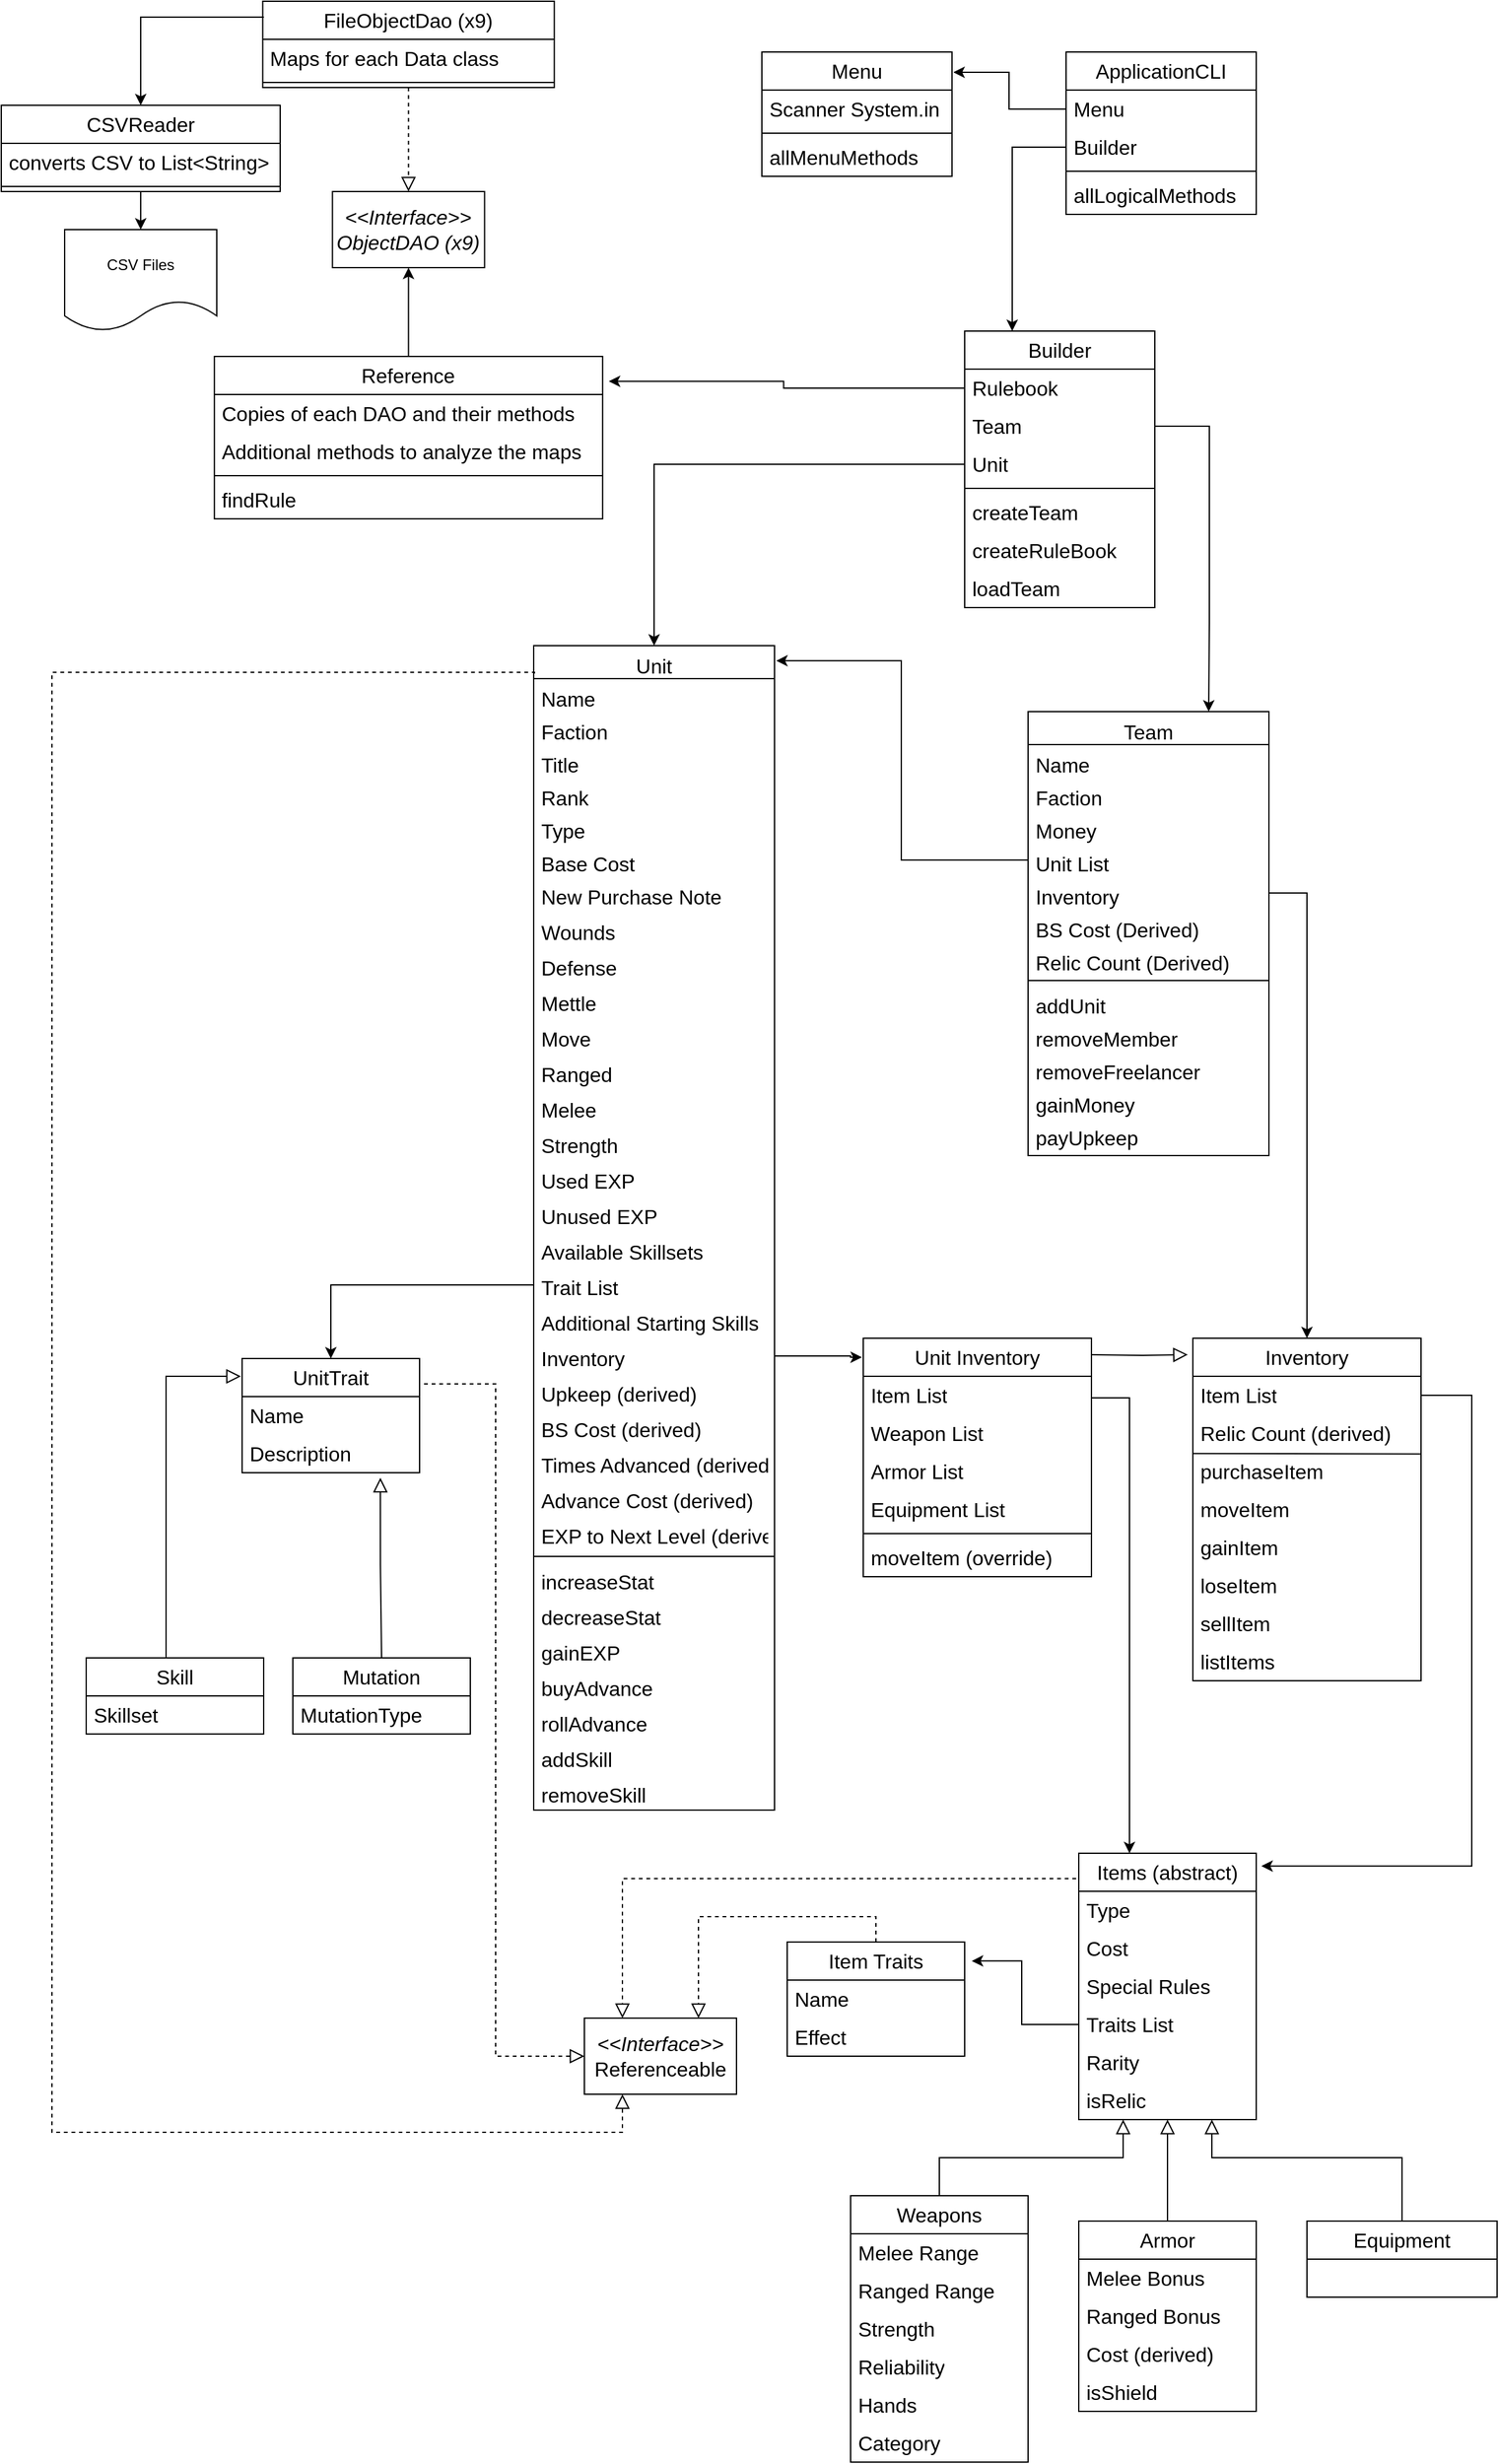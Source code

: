 <mxfile version="23.1.5" type="device">
  <diagram id="C5RBs43oDa-KdzZeNtuy" name="Page-1">
    <mxGraphModel dx="1877" dy="1738" grid="1" gridSize="10" guides="1" tooltips="1" connect="1" arrows="1" fold="1" page="1" pageScale="1" pageWidth="827" pageHeight="1169" math="0" shadow="0">
      <root>
        <mxCell id="WIyWlLk6GJQsqaUBKTNV-0" />
        <mxCell id="WIyWlLk6GJQsqaUBKTNV-1" parent="WIyWlLk6GJQsqaUBKTNV-0" />
        <mxCell id="zkfFHV4jXpPFQw0GAbJ--0" value="Unit" style="swimlane;fontStyle=0;align=center;verticalAlign=top;childLayout=stackLayout;horizontal=1;startSize=26;horizontalStack=0;resizeParent=1;resizeLast=0;collapsible=1;marginBottom=0;rounded=0;shadow=0;strokeWidth=1;fontSize=16;" parent="WIyWlLk6GJQsqaUBKTNV-1" vertex="1">
          <mxGeometry x="-200" y="-22" width="190" height="918" as="geometry">
            <mxRectangle x="130" y="40" width="160" height="26" as="alternateBounds" />
          </mxGeometry>
        </mxCell>
        <mxCell id="zkfFHV4jXpPFQw0GAbJ--1" value="Name" style="text;align=left;verticalAlign=top;spacingLeft=4;spacingRight=4;overflow=hidden;rotatable=0;points=[[0,0.5],[1,0.5]];portConstraint=eastwest;fontSize=16;" parent="zkfFHV4jXpPFQw0GAbJ--0" vertex="1">
          <mxGeometry y="26" width="190" height="26" as="geometry" />
        </mxCell>
        <mxCell id="zkfFHV4jXpPFQw0GAbJ--2" value="Faction" style="text;align=left;verticalAlign=top;spacingLeft=4;spacingRight=4;overflow=hidden;rotatable=0;points=[[0,0.5],[1,0.5]];portConstraint=eastwest;rounded=0;shadow=0;html=0;fontSize=16;" parent="zkfFHV4jXpPFQw0GAbJ--0" vertex="1">
          <mxGeometry y="52" width="190" height="26" as="geometry" />
        </mxCell>
        <mxCell id="zkfFHV4jXpPFQw0GAbJ--3" value="Title" style="text;align=left;verticalAlign=top;spacingLeft=4;spacingRight=4;overflow=hidden;rotatable=0;points=[[0,0.5],[1,0.5]];portConstraint=eastwest;rounded=0;shadow=0;html=0;fontSize=16;" parent="zkfFHV4jXpPFQw0GAbJ--0" vertex="1">
          <mxGeometry y="78" width="190" height="26" as="geometry" />
        </mxCell>
        <mxCell id="zkfFHV4jXpPFQw0GAbJ--5" value="Rank" style="text;align=left;verticalAlign=top;spacingLeft=4;spacingRight=4;overflow=hidden;rotatable=0;points=[[0,0.5],[1,0.5]];portConstraint=eastwest;fontSize=16;" parent="zkfFHV4jXpPFQw0GAbJ--0" vertex="1">
          <mxGeometry y="104" width="190" height="26" as="geometry" />
        </mxCell>
        <mxCell id="XmAUDb123JBUmeb0tgPc-13" value="Type" style="text;align=left;verticalAlign=top;spacingLeft=4;spacingRight=4;overflow=hidden;rotatable=0;points=[[0,0.5],[1,0.5]];portConstraint=eastwest;fontSize=16;" parent="zkfFHV4jXpPFQw0GAbJ--0" vertex="1">
          <mxGeometry y="130" width="190" height="26" as="geometry" />
        </mxCell>
        <mxCell id="XmAUDb123JBUmeb0tgPc-14" value="Base Cost" style="text;align=left;verticalAlign=top;spacingLeft=4;spacingRight=4;overflow=hidden;rotatable=0;points=[[0,0.5],[1,0.5]];portConstraint=eastwest;fontSize=16;" parent="zkfFHV4jXpPFQw0GAbJ--0" vertex="1">
          <mxGeometry y="156" width="190" height="26" as="geometry" />
        </mxCell>
        <mxCell id="XmAUDb123JBUmeb0tgPc-22" value="New Purchase Note" style="text;align=left;verticalAlign=top;spacingLeft=4;spacingRight=4;overflow=hidden;rotatable=0;points=[[0,0.5],[1,0.5]];portConstraint=eastwest;fontSize=16;" parent="zkfFHV4jXpPFQw0GAbJ--0" vertex="1">
          <mxGeometry y="182" width="190" height="28" as="geometry" />
        </mxCell>
        <mxCell id="nKGg7BLcYMt5oblcio4v-15" value="Wounds" style="text;align=left;verticalAlign=top;spacingLeft=4;spacingRight=4;overflow=hidden;rotatable=0;points=[[0,0.5],[1,0.5]];portConstraint=eastwest;fontSize=16;" parent="zkfFHV4jXpPFQw0GAbJ--0" vertex="1">
          <mxGeometry y="210" width="190" height="28" as="geometry" />
        </mxCell>
        <mxCell id="nKGg7BLcYMt5oblcio4v-16" value="Defense" style="text;align=left;verticalAlign=top;spacingLeft=4;spacingRight=4;overflow=hidden;rotatable=0;points=[[0,0.5],[1,0.5]];portConstraint=eastwest;fontSize=16;" parent="zkfFHV4jXpPFQw0GAbJ--0" vertex="1">
          <mxGeometry y="238" width="190" height="28" as="geometry" />
        </mxCell>
        <mxCell id="nKGg7BLcYMt5oblcio4v-17" value="Mettle" style="text;align=left;verticalAlign=top;spacingLeft=4;spacingRight=4;overflow=hidden;rotatable=0;points=[[0,0.5],[1,0.5]];portConstraint=eastwest;fontSize=16;" parent="zkfFHV4jXpPFQw0GAbJ--0" vertex="1">
          <mxGeometry y="266" width="190" height="28" as="geometry" />
        </mxCell>
        <mxCell id="nKGg7BLcYMt5oblcio4v-18" value="Move" style="text;align=left;verticalAlign=top;spacingLeft=4;spacingRight=4;overflow=hidden;rotatable=0;points=[[0,0.5],[1,0.5]];portConstraint=eastwest;fontSize=16;" parent="zkfFHV4jXpPFQw0GAbJ--0" vertex="1">
          <mxGeometry y="294" width="190" height="28" as="geometry" />
        </mxCell>
        <mxCell id="nKGg7BLcYMt5oblcio4v-19" value="Ranged" style="text;align=left;verticalAlign=top;spacingLeft=4;spacingRight=4;overflow=hidden;rotatable=0;points=[[0,0.5],[1,0.5]];portConstraint=eastwest;fontSize=16;" parent="zkfFHV4jXpPFQw0GAbJ--0" vertex="1">
          <mxGeometry y="322" width="190" height="28" as="geometry" />
        </mxCell>
        <mxCell id="nKGg7BLcYMt5oblcio4v-20" value="Melee" style="text;align=left;verticalAlign=top;spacingLeft=4;spacingRight=4;overflow=hidden;rotatable=0;points=[[0,0.5],[1,0.5]];portConstraint=eastwest;fontSize=16;" parent="zkfFHV4jXpPFQw0GAbJ--0" vertex="1">
          <mxGeometry y="350" width="190" height="28" as="geometry" />
        </mxCell>
        <mxCell id="nKGg7BLcYMt5oblcio4v-21" value="Strength" style="text;align=left;verticalAlign=top;spacingLeft=4;spacingRight=4;overflow=hidden;rotatable=0;points=[[0,0.5],[1,0.5]];portConstraint=eastwest;fontSize=16;" parent="zkfFHV4jXpPFQw0GAbJ--0" vertex="1">
          <mxGeometry y="378" width="190" height="28" as="geometry" />
        </mxCell>
        <mxCell id="XmAUDb123JBUmeb0tgPc-89" value="Used EXP" style="text;align=left;verticalAlign=top;spacingLeft=4;spacingRight=4;overflow=hidden;rotatable=0;points=[[0,0.5],[1,0.5]];portConstraint=eastwest;fontSize=16;" parent="zkfFHV4jXpPFQw0GAbJ--0" vertex="1">
          <mxGeometry y="406" width="190" height="28" as="geometry" />
        </mxCell>
        <mxCell id="nKGg7BLcYMt5oblcio4v-80" value="Unused EXP" style="text;align=left;verticalAlign=top;spacingLeft=4;spacingRight=4;overflow=hidden;rotatable=0;points=[[0,0.5],[1,0.5]];portConstraint=eastwest;fontSize=16;" parent="zkfFHV4jXpPFQw0GAbJ--0" vertex="1">
          <mxGeometry y="434" width="190" height="28" as="geometry" />
        </mxCell>
        <mxCell id="nKGg7BLcYMt5oblcio4v-87" value="Available Skillsets" style="text;align=left;verticalAlign=top;spacingLeft=4;spacingRight=4;overflow=hidden;rotatable=0;points=[[0,0.5],[1,0.5]];portConstraint=eastwest;fontSize=16;" parent="zkfFHV4jXpPFQw0GAbJ--0" vertex="1">
          <mxGeometry y="462" width="190" height="28" as="geometry" />
        </mxCell>
        <mxCell id="XmAUDb123JBUmeb0tgPc-23" value="Trait List" style="text;align=left;verticalAlign=top;spacingLeft=4;spacingRight=4;overflow=hidden;rotatable=0;points=[[0,0.5],[1,0.5]];portConstraint=eastwest;fontSize=16;" parent="zkfFHV4jXpPFQw0GAbJ--0" vertex="1">
          <mxGeometry y="490" width="190" height="28" as="geometry" />
        </mxCell>
        <mxCell id="vofUAd1-mt_H1AyRn3OF-0" value="Additional Starting Skills" style="text;align=left;verticalAlign=top;spacingLeft=4;spacingRight=4;overflow=hidden;rotatable=0;points=[[0,0.5],[1,0.5]];portConstraint=eastwest;fontSize=16;" parent="zkfFHV4jXpPFQw0GAbJ--0" vertex="1">
          <mxGeometry y="518" width="190" height="28" as="geometry" />
        </mxCell>
        <mxCell id="XmAUDb123JBUmeb0tgPc-24" value="Inventory" style="text;align=left;verticalAlign=top;spacingLeft=4;spacingRight=4;overflow=hidden;rotatable=0;points=[[0,0.5],[1,0.5]];portConstraint=eastwest;fontSize=16;" parent="zkfFHV4jXpPFQw0GAbJ--0" vertex="1">
          <mxGeometry y="546" width="190" height="28" as="geometry" />
        </mxCell>
        <mxCell id="XmAUDb123JBUmeb0tgPc-32" value="Upkeep (derived)" style="text;align=left;verticalAlign=top;spacingLeft=4;spacingRight=4;overflow=hidden;rotatable=0;points=[[0,0.5],[1,0.5]];portConstraint=eastwest;fontSize=16;" parent="zkfFHV4jXpPFQw0GAbJ--0" vertex="1">
          <mxGeometry y="574" width="190" height="28" as="geometry" />
        </mxCell>
        <mxCell id="XmAUDb123JBUmeb0tgPc-33" value="BS Cost (derived)" style="text;align=left;verticalAlign=top;spacingLeft=4;spacingRight=4;overflow=hidden;rotatable=0;points=[[0,0.5],[1,0.5]];portConstraint=eastwest;fontSize=16;" parent="zkfFHV4jXpPFQw0GAbJ--0" vertex="1">
          <mxGeometry y="602" width="190" height="28" as="geometry" />
        </mxCell>
        <mxCell id="nKGg7BLcYMt5oblcio4v-82" value="Times Advanced (derived)" style="text;align=left;verticalAlign=top;spacingLeft=4;spacingRight=4;overflow=hidden;rotatable=0;points=[[0,0.5],[1,0.5]];portConstraint=eastwest;fontSize=16;" parent="zkfFHV4jXpPFQw0GAbJ--0" vertex="1">
          <mxGeometry y="630" width="190" height="28" as="geometry" />
        </mxCell>
        <mxCell id="nKGg7BLcYMt5oblcio4v-83" value="Advance Cost (derived)" style="text;align=left;verticalAlign=top;spacingLeft=4;spacingRight=4;overflow=hidden;rotatable=0;points=[[0,0.5],[1,0.5]];portConstraint=eastwest;fontSize=16;" parent="zkfFHV4jXpPFQw0GAbJ--0" vertex="1">
          <mxGeometry y="658" width="190" height="28" as="geometry" />
        </mxCell>
        <mxCell id="nKGg7BLcYMt5oblcio4v-81" value="EXP to Next Level (derived)" style="text;align=left;verticalAlign=top;spacingLeft=4;spacingRight=4;overflow=hidden;rotatable=0;points=[[0,0.5],[1,0.5]];portConstraint=eastwest;fontSize=16;" parent="zkfFHV4jXpPFQw0GAbJ--0" vertex="1">
          <mxGeometry y="686" width="190" height="28" as="geometry" />
        </mxCell>
        <mxCell id="zkfFHV4jXpPFQw0GAbJ--4" value="" style="line;html=1;strokeWidth=1;align=left;verticalAlign=middle;spacingTop=-1;spacingLeft=3;spacingRight=3;rotatable=0;labelPosition=right;points=[];portConstraint=eastwest;fontSize=16;" parent="zkfFHV4jXpPFQw0GAbJ--0" vertex="1">
          <mxGeometry y="714" width="190" height="8" as="geometry" />
        </mxCell>
        <mxCell id="nKGg7BLcYMt5oblcio4v-22" value="increaseStat" style="text;align=left;verticalAlign=top;spacingLeft=4;spacingRight=4;overflow=hidden;rotatable=0;points=[[0,0.5],[1,0.5]];portConstraint=eastwest;fontSize=16;" parent="zkfFHV4jXpPFQw0GAbJ--0" vertex="1">
          <mxGeometry y="722" width="190" height="28" as="geometry" />
        </mxCell>
        <mxCell id="nKGg7BLcYMt5oblcio4v-23" value="decreaseStat&#xa;" style="text;align=left;verticalAlign=top;spacingLeft=4;spacingRight=4;overflow=hidden;rotatable=0;points=[[0,0.5],[1,0.5]];portConstraint=eastwest;fontSize=16;" parent="zkfFHV4jXpPFQw0GAbJ--0" vertex="1">
          <mxGeometry y="750" width="190" height="28" as="geometry" />
        </mxCell>
        <mxCell id="nKGg7BLcYMt5oblcio4v-84" value="gainEXP" style="text;align=left;verticalAlign=top;spacingLeft=4;spacingRight=4;overflow=hidden;rotatable=0;points=[[0,0.5],[1,0.5]];portConstraint=eastwest;fontSize=16;" parent="zkfFHV4jXpPFQw0GAbJ--0" vertex="1">
          <mxGeometry y="778" width="190" height="28" as="geometry" />
        </mxCell>
        <mxCell id="nKGg7BLcYMt5oblcio4v-85" value="buyAdvance" style="text;align=left;verticalAlign=top;spacingLeft=4;spacingRight=4;overflow=hidden;rotatable=0;points=[[0,0.5],[1,0.5]];portConstraint=eastwest;fontSize=16;" parent="zkfFHV4jXpPFQw0GAbJ--0" vertex="1">
          <mxGeometry y="806" width="190" height="28" as="geometry" />
        </mxCell>
        <mxCell id="nKGg7BLcYMt5oblcio4v-86" value="rollAdvance" style="text;align=left;verticalAlign=top;spacingLeft=4;spacingRight=4;overflow=hidden;rotatable=0;points=[[0,0.5],[1,0.5]];portConstraint=eastwest;fontSize=16;" parent="zkfFHV4jXpPFQw0GAbJ--0" vertex="1">
          <mxGeometry y="834" width="190" height="28" as="geometry" />
        </mxCell>
        <mxCell id="nKGg7BLcYMt5oblcio4v-88" value="addSkill" style="text;align=left;verticalAlign=top;spacingLeft=4;spacingRight=4;overflow=hidden;rotatable=0;points=[[0,0.5],[1,0.5]];portConstraint=eastwest;fontSize=16;" parent="zkfFHV4jXpPFQw0GAbJ--0" vertex="1">
          <mxGeometry y="862" width="190" height="28" as="geometry" />
        </mxCell>
        <mxCell id="nKGg7BLcYMt5oblcio4v-89" value="removeSkill" style="text;align=left;verticalAlign=top;spacingLeft=4;spacingRight=4;overflow=hidden;rotatable=0;points=[[0,0.5],[1,0.5]];portConstraint=eastwest;fontSize=16;" parent="zkfFHV4jXpPFQw0GAbJ--0" vertex="1">
          <mxGeometry y="890" width="190" height="28" as="geometry" />
        </mxCell>
        <mxCell id="zkfFHV4jXpPFQw0GAbJ--17" value="Team" style="swimlane;fontStyle=0;align=center;verticalAlign=top;childLayout=stackLayout;horizontal=1;startSize=26;horizontalStack=0;resizeParent=1;resizeLast=0;collapsible=1;marginBottom=0;rounded=0;shadow=0;strokeWidth=1;fontSize=16;" parent="WIyWlLk6GJQsqaUBKTNV-1" vertex="1">
          <mxGeometry x="190" y="30" width="190" height="350" as="geometry">
            <mxRectangle x="550" y="140" width="160" height="26" as="alternateBounds" />
          </mxGeometry>
        </mxCell>
        <mxCell id="zkfFHV4jXpPFQw0GAbJ--22" value="Name" style="text;align=left;verticalAlign=top;spacingLeft=4;spacingRight=4;overflow=hidden;rotatable=0;points=[[0,0.5],[1,0.5]];portConstraint=eastwest;rounded=0;shadow=0;html=0;fontSize=16;" parent="zkfFHV4jXpPFQw0GAbJ--17" vertex="1">
          <mxGeometry y="26" width="190" height="26" as="geometry" />
        </mxCell>
        <mxCell id="XmAUDb123JBUmeb0tgPc-0" value="Faction" style="text;align=left;verticalAlign=top;spacingLeft=4;spacingRight=4;overflow=hidden;rotatable=0;points=[[0,0.5],[1,0.5]];portConstraint=eastwest;rounded=0;shadow=0;html=0;fontSize=16;" parent="zkfFHV4jXpPFQw0GAbJ--17" vertex="1">
          <mxGeometry y="52" width="190" height="26" as="geometry" />
        </mxCell>
        <mxCell id="zkfFHV4jXpPFQw0GAbJ--24" value="Money" style="text;align=left;verticalAlign=top;spacingLeft=4;spacingRight=4;overflow=hidden;rotatable=0;points=[[0,0.5],[1,0.5]];portConstraint=eastwest;fontSize=16;" parent="zkfFHV4jXpPFQw0GAbJ--17" vertex="1">
          <mxGeometry y="78" width="190" height="26" as="geometry" />
        </mxCell>
        <mxCell id="XmAUDb123JBUmeb0tgPc-11" value="Unit List" style="text;align=left;verticalAlign=top;spacingLeft=4;spacingRight=4;overflow=hidden;rotatable=0;points=[[0,0.5],[1,0.5]];portConstraint=eastwest;fontSize=16;" parent="zkfFHV4jXpPFQw0GAbJ--17" vertex="1">
          <mxGeometry y="104" width="190" height="26" as="geometry" />
        </mxCell>
        <mxCell id="XmAUDb123JBUmeb0tgPc-2" value="Inventory" style="text;align=left;verticalAlign=top;spacingLeft=4;spacingRight=4;overflow=hidden;rotatable=0;points=[[0,0.5],[1,0.5]];portConstraint=eastwest;fontSize=16;" parent="zkfFHV4jXpPFQw0GAbJ--17" vertex="1">
          <mxGeometry y="130" width="190" height="26" as="geometry" />
        </mxCell>
        <mxCell id="XmAUDb123JBUmeb0tgPc-3" value="BS Cost (Derived)" style="text;align=left;verticalAlign=top;spacingLeft=4;spacingRight=4;overflow=hidden;rotatable=0;points=[[0,0.5],[1,0.5]];portConstraint=eastwest;fontSize=16;" parent="zkfFHV4jXpPFQw0GAbJ--17" vertex="1">
          <mxGeometry y="156" width="190" height="26" as="geometry" />
        </mxCell>
        <mxCell id="XmAUDb123JBUmeb0tgPc-4" value="Relic Count (Derived)" style="text;align=left;verticalAlign=top;spacingLeft=4;spacingRight=4;overflow=hidden;rotatable=0;points=[[0,0.5],[1,0.5]];portConstraint=eastwest;fontSize=16;" parent="zkfFHV4jXpPFQw0GAbJ--17" vertex="1">
          <mxGeometry y="182" width="190" height="26" as="geometry" />
        </mxCell>
        <mxCell id="zkfFHV4jXpPFQw0GAbJ--23" value="" style="line;html=1;strokeWidth=1;align=left;verticalAlign=middle;spacingTop=-1;spacingLeft=3;spacingRight=3;rotatable=0;labelPosition=right;points=[];portConstraint=eastwest;fontSize=16;" parent="zkfFHV4jXpPFQw0GAbJ--17" vertex="1">
          <mxGeometry y="208" width="190" height="8" as="geometry" />
        </mxCell>
        <mxCell id="XmAUDb123JBUmeb0tgPc-5" value="addUnit" style="text;align=left;verticalAlign=top;spacingLeft=4;spacingRight=4;overflow=hidden;rotatable=0;points=[[0,0.5],[1,0.5]];portConstraint=eastwest;fontSize=16;" parent="zkfFHV4jXpPFQw0GAbJ--17" vertex="1">
          <mxGeometry y="216" width="190" height="26" as="geometry" />
        </mxCell>
        <mxCell id="XmAUDb123JBUmeb0tgPc-6" value="removeMember" style="text;align=left;verticalAlign=top;spacingLeft=4;spacingRight=4;overflow=hidden;rotatable=0;points=[[0,0.5],[1,0.5]];portConstraint=eastwest;fontSize=16;" parent="zkfFHV4jXpPFQw0GAbJ--17" vertex="1">
          <mxGeometry y="242" width="190" height="26" as="geometry" />
        </mxCell>
        <mxCell id="XmAUDb123JBUmeb0tgPc-7" value="removeFreelancer" style="text;align=left;verticalAlign=top;spacingLeft=4;spacingRight=4;overflow=hidden;rotatable=0;points=[[0,0.5],[1,0.5]];portConstraint=eastwest;fontSize=16;" parent="zkfFHV4jXpPFQw0GAbJ--17" vertex="1">
          <mxGeometry y="268" width="190" height="26" as="geometry" />
        </mxCell>
        <mxCell id="XmAUDb123JBUmeb0tgPc-8" value="gainMoney" style="text;align=left;verticalAlign=top;spacingLeft=4;spacingRight=4;overflow=hidden;rotatable=0;points=[[0,0.5],[1,0.5]];portConstraint=eastwest;fontSize=16;" parent="zkfFHV4jXpPFQw0GAbJ--17" vertex="1">
          <mxGeometry y="294" width="190" height="26" as="geometry" />
        </mxCell>
        <mxCell id="XmAUDb123JBUmeb0tgPc-9" value="payUpkeep" style="text;align=left;verticalAlign=top;spacingLeft=4;spacingRight=4;overflow=hidden;rotatable=0;points=[[0,0.5],[1,0.5]];portConstraint=eastwest;strokeWidth=2;fontSize=16;" parent="zkfFHV4jXpPFQw0GAbJ--17" vertex="1">
          <mxGeometry y="320" width="190" height="26" as="geometry" />
        </mxCell>
        <mxCell id="XmAUDb123JBUmeb0tgPc-12" value="" style="edgeStyle=orthogonalEdgeStyle;rounded=0;orthogonalLoop=1;jettySize=auto;html=1;fontSize=16;entryX=1.007;entryY=0.013;entryDx=0;entryDy=0;entryPerimeter=0;" parent="WIyWlLk6GJQsqaUBKTNV-1" source="XmAUDb123JBUmeb0tgPc-11" target="zkfFHV4jXpPFQw0GAbJ--0" edge="1">
          <mxGeometry relative="1" as="geometry">
            <mxPoint y="-70" as="targetPoint" />
            <Array as="points">
              <mxPoint x="90" y="147" />
              <mxPoint x="90" y="-10" />
            </Array>
          </mxGeometry>
        </mxCell>
        <mxCell id="XmAUDb123JBUmeb0tgPc-40" style="edgeStyle=orthogonalEdgeStyle;rounded=0;orthogonalLoop=1;jettySize=auto;html=1;exitX=1;exitY=0.5;exitDx=0;exitDy=0;entryX=0.5;entryY=0;entryDx=0;entryDy=0;fontSize=16;" parent="WIyWlLk6GJQsqaUBKTNV-1" source="XmAUDb123JBUmeb0tgPc-2" target="XmAUDb123JBUmeb0tgPc-46" edge="1">
          <mxGeometry relative="1" as="geometry">
            <mxPoint x="510" y="810" as="targetPoint" />
            <Array as="points">
              <mxPoint x="410" y="173" />
              <mxPoint x="410" y="524" />
            </Array>
          </mxGeometry>
        </mxCell>
        <mxCell id="XmAUDb123JBUmeb0tgPc-46" value="Inventory" style="swimlane;fontStyle=0;childLayout=stackLayout;horizontal=1;startSize=30;horizontalStack=0;resizeParent=1;resizeParentMax=0;resizeLast=0;collapsible=1;marginBottom=0;whiteSpace=wrap;html=1;fontSize=16;" parent="WIyWlLk6GJQsqaUBKTNV-1" vertex="1">
          <mxGeometry x="320" y="524" width="180" height="270" as="geometry" />
        </mxCell>
        <mxCell id="XmAUDb123JBUmeb0tgPc-120" value="&lt;div style=&quot;font-size: 16px;&quot;&gt;Item List&lt;/div&gt;" style="text;strokeColor=none;fillColor=none;align=left;verticalAlign=middle;spacingLeft=4;spacingRight=4;overflow=hidden;points=[[0,0.5],[1,0.5]];portConstraint=eastwest;rotatable=0;whiteSpace=wrap;html=1;fontSize=16;" parent="XmAUDb123JBUmeb0tgPc-46" vertex="1">
          <mxGeometry y="30" width="180" height="30" as="geometry" />
        </mxCell>
        <mxCell id="XmAUDb123JBUmeb0tgPc-90" value="Relic Count (derived)" style="text;strokeColor=none;fillColor=none;align=left;verticalAlign=middle;spacingLeft=4;spacingRight=4;overflow=hidden;points=[[0,0.5],[1,0.5]];portConstraint=eastwest;rotatable=0;whiteSpace=wrap;html=1;fontSize=16;" parent="XmAUDb123JBUmeb0tgPc-46" vertex="1">
          <mxGeometry y="60" width="180" height="30" as="geometry" />
        </mxCell>
        <mxCell id="XmAUDb123JBUmeb0tgPc-110" value="purchaseItem" style="text;strokeColor=none;fillColor=none;align=left;verticalAlign=middle;spacingLeft=4;spacingRight=4;overflow=hidden;points=[[0,0.5],[1,0.5]];portConstraint=eastwest;rotatable=0;whiteSpace=wrap;html=1;fontSize=16;" parent="XmAUDb123JBUmeb0tgPc-46" vertex="1">
          <mxGeometry y="90" width="180" height="30" as="geometry" />
        </mxCell>
        <mxCell id="XmAUDb123JBUmeb0tgPc-117" value="" style="endArrow=none;html=1;rounded=0;exitX=-0.003;exitY=0.029;exitDx=0;exitDy=0;exitPerimeter=0;entryX=0.997;entryY=1.043;entryDx=0;entryDy=0;entryPerimeter=0;fontSize=16;" parent="XmAUDb123JBUmeb0tgPc-46" source="XmAUDb123JBUmeb0tgPc-110" target="XmAUDb123JBUmeb0tgPc-90" edge="1">
          <mxGeometry width="50" height="50" relative="1" as="geometry">
            <mxPoint x="90" y="110" as="sourcePoint" />
            <mxPoint x="140" y="60" as="targetPoint" />
          </mxGeometry>
        </mxCell>
        <mxCell id="XmAUDb123JBUmeb0tgPc-113" value="&lt;div style=&quot;font-size: 16px;&quot;&gt;moveItem&lt;/div&gt;" style="text;strokeColor=none;fillColor=none;align=left;verticalAlign=middle;spacingLeft=4;spacingRight=4;overflow=hidden;points=[[0,0.5],[1,0.5]];portConstraint=eastwest;rotatable=0;whiteSpace=wrap;html=1;fontSize=16;" parent="XmAUDb123JBUmeb0tgPc-46" vertex="1">
          <mxGeometry y="120" width="180" height="30" as="geometry" />
        </mxCell>
        <mxCell id="XmAUDb123JBUmeb0tgPc-111" value="gainItem" style="text;strokeColor=none;fillColor=none;align=left;verticalAlign=middle;spacingLeft=4;spacingRight=4;overflow=hidden;points=[[0,0.5],[1,0.5]];portConstraint=eastwest;rotatable=0;whiteSpace=wrap;html=1;fontSize=16;" parent="XmAUDb123JBUmeb0tgPc-46" vertex="1">
          <mxGeometry y="150" width="180" height="30" as="geometry" />
        </mxCell>
        <mxCell id="XmAUDb123JBUmeb0tgPc-115" value="loseItem" style="text;strokeColor=none;fillColor=none;align=left;verticalAlign=middle;spacingLeft=4;spacingRight=4;overflow=hidden;points=[[0,0.5],[1,0.5]];portConstraint=eastwest;rotatable=0;whiteSpace=wrap;html=1;fontSize=16;" parent="XmAUDb123JBUmeb0tgPc-46" vertex="1">
          <mxGeometry y="180" width="180" height="30" as="geometry" />
        </mxCell>
        <mxCell id="XmAUDb123JBUmeb0tgPc-116" value="sellItem" style="text;strokeColor=none;fillColor=none;align=left;verticalAlign=middle;spacingLeft=4;spacingRight=4;overflow=hidden;points=[[0,0.5],[1,0.5]];portConstraint=eastwest;rotatable=0;whiteSpace=wrap;html=1;fontSize=16;" parent="XmAUDb123JBUmeb0tgPc-46" vertex="1">
          <mxGeometry y="210" width="180" height="30" as="geometry" />
        </mxCell>
        <mxCell id="XmAUDb123JBUmeb0tgPc-126" value="listItems" style="text;strokeColor=none;fillColor=none;align=left;verticalAlign=middle;spacingLeft=4;spacingRight=4;overflow=hidden;points=[[0,0.5],[1,0.5]];portConstraint=eastwest;rotatable=0;whiteSpace=wrap;html=1;fontSize=16;" parent="XmAUDb123JBUmeb0tgPc-46" vertex="1">
          <mxGeometry y="240" width="180" height="30" as="geometry" />
        </mxCell>
        <mxCell id="XmAUDb123JBUmeb0tgPc-109" style="edgeStyle=orthogonalEdgeStyle;rounded=0;orthogonalLoop=1;jettySize=auto;html=1;endArrow=block;endFill=0;endSize=9;fontSize=16;entryX=-0.022;entryY=0.048;entryDx=0;entryDy=0;entryPerimeter=0;" parent="WIyWlLk6GJQsqaUBKTNV-1" target="XmAUDb123JBUmeb0tgPc-46" edge="1">
          <mxGeometry relative="1" as="geometry">
            <mxPoint x="240" y="537" as="sourcePoint" />
            <mxPoint x="280" y="610" as="targetPoint" />
            <Array as="points" />
          </mxGeometry>
        </mxCell>
        <mxCell id="XmAUDb123JBUmeb0tgPc-51" value="Unit Inventory" style="swimlane;fontStyle=0;childLayout=stackLayout;horizontal=1;startSize=30;horizontalStack=0;resizeParent=1;resizeParentMax=0;resizeLast=0;collapsible=1;marginBottom=0;whiteSpace=wrap;html=1;fontSize=16;" parent="WIyWlLk6GJQsqaUBKTNV-1" vertex="1">
          <mxGeometry x="60" y="524" width="180" height="188" as="geometry" />
        </mxCell>
        <mxCell id="XmAUDb123JBUmeb0tgPc-121" value="Item List" style="text;strokeColor=none;fillColor=none;align=left;verticalAlign=middle;spacingLeft=4;spacingRight=4;overflow=hidden;points=[[0,0.5],[1,0.5]];portConstraint=eastwest;rotatable=0;whiteSpace=wrap;html=1;fontSize=16;" parent="XmAUDb123JBUmeb0tgPc-51" vertex="1">
          <mxGeometry y="30" width="180" height="30" as="geometry" />
        </mxCell>
        <mxCell id="XmAUDb123JBUmeb0tgPc-52" value="Weapon List" style="text;strokeColor=none;fillColor=none;align=left;verticalAlign=middle;spacingLeft=4;spacingRight=4;overflow=hidden;points=[[0,0.5],[1,0.5]];portConstraint=eastwest;rotatable=0;whiteSpace=wrap;html=1;fontSize=16;" parent="XmAUDb123JBUmeb0tgPc-51" vertex="1">
          <mxGeometry y="60" width="180" height="30" as="geometry" />
        </mxCell>
        <mxCell id="XmAUDb123JBUmeb0tgPc-53" value="Armor List" style="text;strokeColor=none;fillColor=none;align=left;verticalAlign=middle;spacingLeft=4;spacingRight=4;overflow=hidden;points=[[0,0.5],[1,0.5]];portConstraint=eastwest;rotatable=0;whiteSpace=wrap;html=1;fontSize=16;" parent="XmAUDb123JBUmeb0tgPc-51" vertex="1">
          <mxGeometry y="90" width="180" height="30" as="geometry" />
        </mxCell>
        <mxCell id="XmAUDb123JBUmeb0tgPc-54" value="Equipment List" style="text;strokeColor=none;fillColor=none;align=left;verticalAlign=middle;spacingLeft=4;spacingRight=4;overflow=hidden;points=[[0,0.5],[1,0.5]];portConstraint=eastwest;rotatable=0;whiteSpace=wrap;html=1;fontSize=16;" parent="XmAUDb123JBUmeb0tgPc-51" vertex="1">
          <mxGeometry y="120" width="180" height="30" as="geometry" />
        </mxCell>
        <mxCell id="XmAUDb123JBUmeb0tgPc-96" value="" style="line;html=1;strokeWidth=1;align=left;verticalAlign=middle;spacingTop=-1;spacingLeft=3;spacingRight=3;rotatable=0;labelPosition=right;points=[];portConstraint=eastwest;fontSize=16;" parent="XmAUDb123JBUmeb0tgPc-51" vertex="1">
          <mxGeometry y="150" width="180" height="8" as="geometry" />
        </mxCell>
        <mxCell id="XmAUDb123JBUmeb0tgPc-97" value="moveItem (override)" style="text;strokeColor=none;fillColor=none;align=left;verticalAlign=middle;spacingLeft=4;spacingRight=4;overflow=hidden;points=[[0,0.5],[1,0.5]];portConstraint=eastwest;rotatable=0;whiteSpace=wrap;html=1;fontSize=16;" parent="XmAUDb123JBUmeb0tgPc-51" vertex="1">
          <mxGeometry y="158" width="180" height="30" as="geometry" />
        </mxCell>
        <mxCell id="XmAUDb123JBUmeb0tgPc-56" style="edgeStyle=orthogonalEdgeStyle;rounded=0;orthogonalLoop=1;jettySize=auto;html=1;exitX=1;exitY=0.5;exitDx=0;exitDy=0;fontSize=16;entryX=-0.006;entryY=0.08;entryDx=0;entryDy=0;entryPerimeter=0;" parent="WIyWlLk6GJQsqaUBKTNV-1" source="XmAUDb123JBUmeb0tgPc-24" target="XmAUDb123JBUmeb0tgPc-51" edge="1">
          <mxGeometry relative="1" as="geometry">
            <Array as="points">
              <mxPoint x="50" y="538" />
              <mxPoint x="50" y="539" />
            </Array>
            <mxPoint x="60" y="450" as="targetPoint" />
          </mxGeometry>
        </mxCell>
        <mxCell id="fX-_8mDt-YPva1WNbizK-2" style="edgeStyle=orthogonalEdgeStyle;rounded=0;orthogonalLoop=1;jettySize=auto;html=1;exitX=0;exitY=0.048;exitDx=0;exitDy=0;dashed=1;endArrow=block;endFill=0;endSize=9;exitPerimeter=0;fontSize=16;entryX=0.25;entryY=0;entryDx=0;entryDy=0;" parent="WIyWlLk6GJQsqaUBKTNV-1" source="XmAUDb123JBUmeb0tgPc-127" target="fX-_8mDt-YPva1WNbizK-0" edge="1">
          <mxGeometry relative="1" as="geometry">
            <Array as="points">
              <mxPoint x="230" y="950" />
              <mxPoint x="-130" y="950" />
            </Array>
            <mxPoint x="20" y="1080" as="targetPoint" />
          </mxGeometry>
        </mxCell>
        <mxCell id="XmAUDb123JBUmeb0tgPc-127" value="Items (abstract)" style="swimlane;fontStyle=0;childLayout=stackLayout;horizontal=1;startSize=30;horizontalStack=0;resizeParent=1;resizeParentMax=0;resizeLast=0;collapsible=1;marginBottom=0;whiteSpace=wrap;html=1;fontSize=16;" parent="WIyWlLk6GJQsqaUBKTNV-1" vertex="1">
          <mxGeometry x="230" y="930" width="140" height="210" as="geometry" />
        </mxCell>
        <mxCell id="XmAUDb123JBUmeb0tgPc-128" value="Type" style="text;strokeColor=none;fillColor=none;align=left;verticalAlign=middle;spacingLeft=4;spacingRight=4;overflow=hidden;points=[[0,0.5],[1,0.5]];portConstraint=eastwest;rotatable=0;whiteSpace=wrap;html=1;fontSize=16;" parent="XmAUDb123JBUmeb0tgPc-127" vertex="1">
          <mxGeometry y="30" width="140" height="30" as="geometry" />
        </mxCell>
        <mxCell id="XmAUDb123JBUmeb0tgPc-129" value="Cost" style="text;strokeColor=none;fillColor=none;align=left;verticalAlign=middle;spacingLeft=4;spacingRight=4;overflow=hidden;points=[[0,0.5],[1,0.5]];portConstraint=eastwest;rotatable=0;whiteSpace=wrap;html=1;fontSize=16;" parent="XmAUDb123JBUmeb0tgPc-127" vertex="1">
          <mxGeometry y="60" width="140" height="30" as="geometry" />
        </mxCell>
        <mxCell id="XmAUDb123JBUmeb0tgPc-130" value="Special Rules" style="text;strokeColor=none;fillColor=none;align=left;verticalAlign=middle;spacingLeft=4;spacingRight=4;overflow=hidden;points=[[0,0.5],[1,0.5]];portConstraint=eastwest;rotatable=0;whiteSpace=wrap;html=1;fontSize=16;" parent="XmAUDb123JBUmeb0tgPc-127" vertex="1">
          <mxGeometry y="90" width="140" height="30" as="geometry" />
        </mxCell>
        <mxCell id="XmAUDb123JBUmeb0tgPc-131" value="Traits List" style="text;strokeColor=none;fillColor=none;align=left;verticalAlign=middle;spacingLeft=4;spacingRight=4;overflow=hidden;points=[[0,0.5],[1,0.5]];portConstraint=eastwest;rotatable=0;whiteSpace=wrap;html=1;fontSize=16;" parent="XmAUDb123JBUmeb0tgPc-127" vertex="1">
          <mxGeometry y="120" width="140" height="30" as="geometry" />
        </mxCell>
        <mxCell id="XmAUDb123JBUmeb0tgPc-136" value="Rarity" style="text;strokeColor=none;fillColor=none;align=left;verticalAlign=middle;spacingLeft=4;spacingRight=4;overflow=hidden;points=[[0,0.5],[1,0.5]];portConstraint=eastwest;rotatable=0;whiteSpace=wrap;html=1;fontSize=16;" parent="XmAUDb123JBUmeb0tgPc-127" vertex="1">
          <mxGeometry y="150" width="140" height="30" as="geometry" />
        </mxCell>
        <mxCell id="XmAUDb123JBUmeb0tgPc-137" value="isRelic" style="text;strokeColor=none;fillColor=none;align=left;verticalAlign=middle;spacingLeft=4;spacingRight=4;overflow=hidden;points=[[0,0.5],[1,0.5]];portConstraint=eastwest;rotatable=0;whiteSpace=wrap;html=1;fontSize=16;" parent="XmAUDb123JBUmeb0tgPc-127" vertex="1">
          <mxGeometry y="180" width="140" height="30" as="geometry" />
        </mxCell>
        <mxCell id="XmAUDb123JBUmeb0tgPc-138" style="edgeStyle=orthogonalEdgeStyle;rounded=0;orthogonalLoop=1;jettySize=auto;html=1;exitX=0.5;exitY=0;exitDx=0;exitDy=0;endArrow=block;endFill=0;endSize=9;fontSize=16;entryX=0.75;entryY=1;entryDx=0;entryDy=0;" parent="WIyWlLk6GJQsqaUBKTNV-1" source="XmAUDb123JBUmeb0tgPc-132" target="XmAUDb123JBUmeb0tgPc-127" edge="1">
          <mxGeometry relative="1" as="geometry">
            <mxPoint x="440" y="1190" as="targetPoint" />
            <Array as="points">
              <mxPoint x="485" y="1170" />
              <mxPoint x="335" y="1170" />
            </Array>
          </mxGeometry>
        </mxCell>
        <mxCell id="XmAUDb123JBUmeb0tgPc-132" value="Equipment" style="swimlane;fontStyle=0;childLayout=stackLayout;horizontal=1;startSize=30;horizontalStack=0;resizeParent=1;resizeParentMax=0;resizeLast=0;collapsible=1;marginBottom=0;whiteSpace=wrap;html=1;fontSize=16;" parent="WIyWlLk6GJQsqaUBKTNV-1" vertex="1">
          <mxGeometry x="410" y="1220" width="150" height="60" as="geometry" />
        </mxCell>
        <mxCell id="XmAUDb123JBUmeb0tgPc-139" value="Armor" style="swimlane;fontStyle=0;childLayout=stackLayout;horizontal=1;startSize=30;horizontalStack=0;resizeParent=1;resizeParentMax=0;resizeLast=0;collapsible=1;marginBottom=0;whiteSpace=wrap;html=1;fontSize=16;" parent="WIyWlLk6GJQsqaUBKTNV-1" vertex="1">
          <mxGeometry x="230" y="1220" width="140" height="150" as="geometry" />
        </mxCell>
        <mxCell id="XmAUDb123JBUmeb0tgPc-140" value="Melee Bonus" style="text;strokeColor=none;fillColor=none;align=left;verticalAlign=middle;spacingLeft=4;spacingRight=4;overflow=hidden;points=[[0,0.5],[1,0.5]];portConstraint=eastwest;rotatable=0;whiteSpace=wrap;html=1;fontSize=16;" parent="XmAUDb123JBUmeb0tgPc-139" vertex="1">
          <mxGeometry y="30" width="140" height="30" as="geometry" />
        </mxCell>
        <mxCell id="XmAUDb123JBUmeb0tgPc-141" value="Ranged Bonus" style="text;strokeColor=none;fillColor=none;align=left;verticalAlign=middle;spacingLeft=4;spacingRight=4;overflow=hidden;points=[[0,0.5],[1,0.5]];portConstraint=eastwest;rotatable=0;whiteSpace=wrap;html=1;fontSize=16;" parent="XmAUDb123JBUmeb0tgPc-139" vertex="1">
          <mxGeometry y="60" width="140" height="30" as="geometry" />
        </mxCell>
        <mxCell id="XmAUDb123JBUmeb0tgPc-142" value="Cost (derived)" style="text;strokeColor=none;fillColor=none;align=left;verticalAlign=middle;spacingLeft=4;spacingRight=4;overflow=hidden;points=[[0,0.5],[1,0.5]];portConstraint=eastwest;rotatable=0;whiteSpace=wrap;html=1;fontSize=16;" parent="XmAUDb123JBUmeb0tgPc-139" vertex="1">
          <mxGeometry y="90" width="140" height="30" as="geometry" />
        </mxCell>
        <mxCell id="XmAUDb123JBUmeb0tgPc-146" value="isShield" style="text;strokeColor=none;fillColor=none;align=left;verticalAlign=middle;spacingLeft=4;spacingRight=4;overflow=hidden;points=[[0,0.5],[1,0.5]];portConstraint=eastwest;rotatable=0;whiteSpace=wrap;html=1;fontSize=16;" parent="XmAUDb123JBUmeb0tgPc-139" vertex="1">
          <mxGeometry y="120" width="140" height="30" as="geometry" />
        </mxCell>
        <mxCell id="XmAUDb123JBUmeb0tgPc-143" style="edgeStyle=orthogonalEdgeStyle;rounded=0;orthogonalLoop=1;jettySize=auto;html=1;endArrow=block;endFill=0;exitX=0.5;exitY=0;exitDx=0;exitDy=0;endSize=9;fontSize=16;entryX=0.5;entryY=1;entryDx=0;entryDy=0;" parent="WIyWlLk6GJQsqaUBKTNV-1" source="XmAUDb123JBUmeb0tgPc-139" target="XmAUDb123JBUmeb0tgPc-127" edge="1">
          <mxGeometry relative="1" as="geometry">
            <mxPoint x="760" y="1320" as="targetPoint" />
            <Array as="points">
              <mxPoint x="300" y="1200" />
              <mxPoint x="300" y="1200" />
            </Array>
          </mxGeometry>
        </mxCell>
        <mxCell id="XmAUDb123JBUmeb0tgPc-148" value="Weapons" style="swimlane;fontStyle=0;childLayout=stackLayout;horizontal=1;startSize=30;horizontalStack=0;resizeParent=1;resizeParentMax=0;resizeLast=0;collapsible=1;marginBottom=0;whiteSpace=wrap;html=1;fontSize=16;" parent="WIyWlLk6GJQsqaUBKTNV-1" vertex="1">
          <mxGeometry x="50" y="1200" width="140" height="210" as="geometry" />
        </mxCell>
        <mxCell id="XmAUDb123JBUmeb0tgPc-149" value="Melee Range" style="text;strokeColor=none;fillColor=none;align=left;verticalAlign=middle;spacingLeft=4;spacingRight=4;overflow=hidden;points=[[0,0.5],[1,0.5]];portConstraint=eastwest;rotatable=0;whiteSpace=wrap;html=1;fontSize=16;" parent="XmAUDb123JBUmeb0tgPc-148" vertex="1">
          <mxGeometry y="30" width="140" height="30" as="geometry" />
        </mxCell>
        <mxCell id="XmAUDb123JBUmeb0tgPc-150" value="&lt;div style=&quot;font-size: 16px;&quot;&gt;Ranged Range&lt;/div&gt;" style="text;strokeColor=none;fillColor=none;align=left;verticalAlign=middle;spacingLeft=4;spacingRight=4;overflow=hidden;points=[[0,0.5],[1,0.5]];portConstraint=eastwest;rotatable=0;whiteSpace=wrap;html=1;fontSize=16;" parent="XmAUDb123JBUmeb0tgPc-148" vertex="1">
          <mxGeometry y="60" width="140" height="30" as="geometry" />
        </mxCell>
        <mxCell id="XmAUDb123JBUmeb0tgPc-151" value="Strength" style="text;strokeColor=none;fillColor=none;align=left;verticalAlign=middle;spacingLeft=4;spacingRight=4;overflow=hidden;points=[[0,0.5],[1,0.5]];portConstraint=eastwest;rotatable=0;whiteSpace=wrap;html=1;fontSize=16;" parent="XmAUDb123JBUmeb0tgPc-148" vertex="1">
          <mxGeometry y="90" width="140" height="30" as="geometry" />
        </mxCell>
        <mxCell id="XmAUDb123JBUmeb0tgPc-152" value="Reliability" style="text;strokeColor=none;fillColor=none;align=left;verticalAlign=middle;spacingLeft=4;spacingRight=4;overflow=hidden;points=[[0,0.5],[1,0.5]];portConstraint=eastwest;rotatable=0;whiteSpace=wrap;html=1;fontSize=16;" parent="XmAUDb123JBUmeb0tgPc-148" vertex="1">
          <mxGeometry y="120" width="140" height="30" as="geometry" />
        </mxCell>
        <mxCell id="XmAUDb123JBUmeb0tgPc-153" value="Hands" style="text;strokeColor=none;fillColor=none;align=left;verticalAlign=middle;spacingLeft=4;spacingRight=4;overflow=hidden;points=[[0,0.5],[1,0.5]];portConstraint=eastwest;rotatable=0;whiteSpace=wrap;html=1;fontSize=16;" parent="XmAUDb123JBUmeb0tgPc-148" vertex="1">
          <mxGeometry y="150" width="140" height="30" as="geometry" />
        </mxCell>
        <mxCell id="XmAUDb123JBUmeb0tgPc-154" value="Category" style="text;strokeColor=none;fillColor=none;align=left;verticalAlign=middle;spacingLeft=4;spacingRight=4;overflow=hidden;points=[[0,0.5],[1,0.5]];portConstraint=eastwest;rotatable=0;whiteSpace=wrap;html=1;fontSize=16;" parent="XmAUDb123JBUmeb0tgPc-148" vertex="1">
          <mxGeometry y="180" width="140" height="30" as="geometry" />
        </mxCell>
        <mxCell id="XmAUDb123JBUmeb0tgPc-156" style="edgeStyle=orthogonalEdgeStyle;rounded=0;orthogonalLoop=1;jettySize=auto;html=1;endArrow=block;endFill=0;endSize=9;fontSize=16;entryX=0.25;entryY=1;entryDx=0;entryDy=0;exitX=0.5;exitY=0;exitDx=0;exitDy=0;" parent="WIyWlLk6GJQsqaUBKTNV-1" source="XmAUDb123JBUmeb0tgPc-148" target="XmAUDb123JBUmeb0tgPc-127" edge="1">
          <mxGeometry relative="1" as="geometry">
            <mxPoint x="290" y="1210" as="targetPoint" />
          </mxGeometry>
        </mxCell>
        <mxCell id="XmAUDb123JBUmeb0tgPc-157" style="edgeStyle=orthogonalEdgeStyle;rounded=0;orthogonalLoop=1;jettySize=auto;html=1;exitX=1;exitY=0.5;exitDx=0;exitDy=0;fontSize=16;entryX=1.029;entryY=0.048;entryDx=0;entryDy=0;entryPerimeter=0;" parent="WIyWlLk6GJQsqaUBKTNV-1" source="XmAUDb123JBUmeb0tgPc-120" target="XmAUDb123JBUmeb0tgPc-127" edge="1">
          <mxGeometry relative="1" as="geometry">
            <mxPoint x="510" y="1000" as="targetPoint" />
            <Array as="points">
              <mxPoint x="540" y="569" />
              <mxPoint x="540" y="940" />
            </Array>
            <mxPoint x="550" y="855" as="sourcePoint" />
          </mxGeometry>
        </mxCell>
        <mxCell id="XmAUDb123JBUmeb0tgPc-158" style="edgeStyle=orthogonalEdgeStyle;rounded=0;orthogonalLoop=1;jettySize=auto;html=1;exitX=1;exitY=0.5;exitDx=0;exitDy=0;fontSize=16;" parent="WIyWlLk6GJQsqaUBKTNV-1" source="XmAUDb123JBUmeb0tgPc-121" edge="1">
          <mxGeometry relative="1" as="geometry">
            <Array as="points">
              <mxPoint x="240" y="571" />
              <mxPoint x="270" y="571" />
              <mxPoint x="270" y="930" />
            </Array>
            <mxPoint x="310" y="854.997" as="sourcePoint" />
            <mxPoint x="270" y="930" as="targetPoint" />
          </mxGeometry>
        </mxCell>
        <mxCell id="fX-_8mDt-YPva1WNbizK-1" style="edgeStyle=orthogonalEdgeStyle;rounded=0;orthogonalLoop=1;jettySize=auto;html=1;dashed=1;endArrow=block;endFill=0;endSize=9;exitX=0.5;exitY=0;exitDx=0;exitDy=0;fontSize=16;entryX=0.75;entryY=0;entryDx=0;entryDy=0;" parent="WIyWlLk6GJQsqaUBKTNV-1" source="XmAUDb123JBUmeb0tgPc-159" target="fX-_8mDt-YPva1WNbizK-0" edge="1">
          <mxGeometry relative="1" as="geometry">
            <mxPoint x="-60" y="1120" as="targetPoint" />
          </mxGeometry>
        </mxCell>
        <mxCell id="XmAUDb123JBUmeb0tgPc-159" value="Item Traits" style="swimlane;fontStyle=0;childLayout=stackLayout;horizontal=1;startSize=30;horizontalStack=0;resizeParent=1;resizeParentMax=0;resizeLast=0;collapsible=1;marginBottom=0;whiteSpace=wrap;html=1;fontSize=16;" parent="WIyWlLk6GJQsqaUBKTNV-1" vertex="1">
          <mxGeometry y="1000" width="140" height="90" as="geometry" />
        </mxCell>
        <mxCell id="XmAUDb123JBUmeb0tgPc-160" value="Name" style="text;strokeColor=none;fillColor=none;align=left;verticalAlign=middle;spacingLeft=4;spacingRight=4;overflow=hidden;points=[[0,0.5],[1,0.5]];portConstraint=eastwest;rotatable=0;whiteSpace=wrap;html=1;fontSize=16;" parent="XmAUDb123JBUmeb0tgPc-159" vertex="1">
          <mxGeometry y="30" width="140" height="30" as="geometry" />
        </mxCell>
        <mxCell id="XmAUDb123JBUmeb0tgPc-161" value="Effect" style="text;strokeColor=none;fillColor=none;align=left;verticalAlign=middle;spacingLeft=4;spacingRight=4;overflow=hidden;points=[[0,0.5],[1,0.5]];portConstraint=eastwest;rotatable=0;whiteSpace=wrap;html=1;fontSize=16;" parent="XmAUDb123JBUmeb0tgPc-159" vertex="1">
          <mxGeometry y="60" width="140" height="30" as="geometry" />
        </mxCell>
        <mxCell id="XmAUDb123JBUmeb0tgPc-163" style="edgeStyle=orthogonalEdgeStyle;rounded=0;orthogonalLoop=1;jettySize=auto;html=1;exitX=0;exitY=0.5;exitDx=0;exitDy=0;entryX=1.04;entryY=0.166;entryDx=0;entryDy=0;entryPerimeter=0;fontSize=16;" parent="WIyWlLk6GJQsqaUBKTNV-1" source="XmAUDb123JBUmeb0tgPc-131" target="XmAUDb123JBUmeb0tgPc-159" edge="1">
          <mxGeometry relative="1" as="geometry" />
        </mxCell>
        <mxCell id="fX-_8mDt-YPva1WNbizK-3" style="edgeStyle=orthogonalEdgeStyle;rounded=0;orthogonalLoop=1;jettySize=auto;html=1;exitX=1;exitY=0.25;exitDx=0;exitDy=0;entryX=0;entryY=0.5;entryDx=0;entryDy=0;dashed=1;endArrow=block;endFill=0;endSize=9;fontSize=16;" parent="WIyWlLk6GJQsqaUBKTNV-1" source="XmAUDb123JBUmeb0tgPc-164" target="fX-_8mDt-YPva1WNbizK-0" edge="1">
          <mxGeometry relative="1" as="geometry">
            <Array as="points">
              <mxPoint x="-290" y="560" />
              <mxPoint x="-230" y="560" />
              <mxPoint x="-230" y="1090" />
            </Array>
          </mxGeometry>
        </mxCell>
        <mxCell id="vofUAd1-mt_H1AyRn3OF-10" value="" style="edgeStyle=orthogonalEdgeStyle;rounded=0;orthogonalLoop=1;jettySize=auto;html=1;startArrow=block;startFill=0;startSize=9;endArrow=none;endFill=0;exitX=0.779;exitY=1.133;exitDx=0;exitDy=0;exitPerimeter=0;entryX=0.5;entryY=0;entryDx=0;entryDy=0;" parent="WIyWlLk6GJQsqaUBKTNV-1" source="XmAUDb123JBUmeb0tgPc-167" target="vofUAd1-mt_H1AyRn3OF-7" edge="1">
          <mxGeometry relative="1" as="geometry">
            <mxPoint x="-360" y="700" as="sourcePoint" />
            <Array as="points">
              <mxPoint x="-321" y="703" />
            </Array>
          </mxGeometry>
        </mxCell>
        <mxCell id="XmAUDb123JBUmeb0tgPc-164" value="&lt;div&gt;UnitTrait&lt;/div&gt;" style="swimlane;fontStyle=0;childLayout=stackLayout;horizontal=1;startSize=30;horizontalStack=0;resizeParent=1;resizeParentMax=0;resizeLast=0;collapsible=1;marginBottom=0;whiteSpace=wrap;html=1;fontSize=16;" parent="WIyWlLk6GJQsqaUBKTNV-1" vertex="1">
          <mxGeometry x="-430" y="540" width="140" height="90" as="geometry" />
        </mxCell>
        <mxCell id="XmAUDb123JBUmeb0tgPc-165" value="Name" style="text;strokeColor=none;fillColor=none;align=left;verticalAlign=middle;spacingLeft=4;spacingRight=4;overflow=hidden;points=[[0,0.5],[1,0.5]];portConstraint=eastwest;rotatable=0;whiteSpace=wrap;html=1;fontSize=16;" parent="XmAUDb123JBUmeb0tgPc-164" vertex="1">
          <mxGeometry y="30" width="140" height="30" as="geometry" />
        </mxCell>
        <mxCell id="XmAUDb123JBUmeb0tgPc-167" value="Description" style="text;strokeColor=none;fillColor=none;align=left;verticalAlign=middle;spacingLeft=4;spacingRight=4;overflow=hidden;points=[[0,0.5],[1,0.5]];portConstraint=eastwest;rotatable=0;whiteSpace=wrap;html=1;fontSize=16;" parent="XmAUDb123JBUmeb0tgPc-164" vertex="1">
          <mxGeometry y="60" width="140" height="30" as="geometry" />
        </mxCell>
        <mxCell id="XmAUDb123JBUmeb0tgPc-168" style="edgeStyle=orthogonalEdgeStyle;rounded=0;orthogonalLoop=1;jettySize=auto;html=1;exitX=0;exitY=0.5;exitDx=0;exitDy=0;entryX=0.5;entryY=0;entryDx=0;entryDy=0;fontSize=16;" parent="WIyWlLk6GJQsqaUBKTNV-1" source="XmAUDb123JBUmeb0tgPc-23" target="XmAUDb123JBUmeb0tgPc-164" edge="1">
          <mxGeometry relative="1" as="geometry" />
        </mxCell>
        <mxCell id="fX-_8mDt-YPva1WNbizK-0" value="&lt;i style=&quot;font-size: 16px;&quot;&gt;&amp;lt;&amp;lt;Interface&amp;gt;&amp;gt;&lt;br style=&quot;font-size: 16px;&quot;&gt;&lt;/i&gt;Referenceable" style="rounded=0;whiteSpace=wrap;html=1;fontSize=16;" parent="WIyWlLk6GJQsqaUBKTNV-1" vertex="1">
          <mxGeometry x="-160" y="1060" width="120" height="60" as="geometry" />
        </mxCell>
        <mxCell id="fX-_8mDt-YPva1WNbizK-4" style="edgeStyle=orthogonalEdgeStyle;rounded=0;orthogonalLoop=1;jettySize=auto;html=1;dashed=1;endArrow=block;endFill=0;endSize=9;fontSize=16;exitX=0.003;exitY=0.024;exitDx=0;exitDy=0;exitPerimeter=0;entryX=0.25;entryY=1;entryDx=0;entryDy=0;" parent="WIyWlLk6GJQsqaUBKTNV-1" source="zkfFHV4jXpPFQw0GAbJ--0" target="fX-_8mDt-YPva1WNbizK-0" edge="1">
          <mxGeometry relative="1" as="geometry">
            <Array as="points">
              <mxPoint x="-199" y="-1" />
              <mxPoint x="-580" y="-1" />
              <mxPoint x="-580" y="1150" />
              <mxPoint x="-130" y="1150" />
            </Array>
            <mxPoint x="-310" y="140" as="sourcePoint" />
            <mxPoint x="-130" y="1150" as="targetPoint" />
          </mxGeometry>
        </mxCell>
        <mxCell id="fX-_8mDt-YPva1WNbizK-11" style="edgeStyle=orthogonalEdgeStyle;rounded=0;orthogonalLoop=1;jettySize=auto;html=1;exitX=1;exitY=0.5;exitDx=0;exitDy=0;fontSize=16;entryX=0.75;entryY=0;entryDx=0;entryDy=0;" parent="WIyWlLk6GJQsqaUBKTNV-1" source="fX-_8mDt-YPva1WNbizK-8" target="zkfFHV4jXpPFQw0GAbJ--17" edge="1">
          <mxGeometry relative="1" as="geometry">
            <mxPoint x="500" y="80" as="targetPoint" />
            <Array as="points">
              <mxPoint x="333" y="-195" />
              <mxPoint x="333" y="-40" />
            </Array>
          </mxGeometry>
        </mxCell>
        <mxCell id="fX-_8mDt-YPva1WNbizK-16" value="" style="edgeStyle=orthogonalEdgeStyle;rounded=0;orthogonalLoop=1;jettySize=auto;html=1;exitX=0;exitY=0.5;exitDx=0;exitDy=0;fontSize=16;entryX=1.016;entryY=0.153;entryDx=0;entryDy=0;entryPerimeter=0;" parent="WIyWlLk6GJQsqaUBKTNV-1" source="fX-_8mDt-YPva1WNbizK-22" target="fX-_8mDt-YPva1WNbizK-12" edge="1">
          <mxGeometry relative="1" as="geometry">
            <mxPoint x="-30" y="-225" as="targetPoint" />
          </mxGeometry>
        </mxCell>
        <mxCell id="fX-_8mDt-YPva1WNbizK-31" value="" style="edgeStyle=orthogonalEdgeStyle;rounded=0;orthogonalLoop=1;jettySize=auto;html=1;fontSize=16;exitX=0;exitY=0.5;exitDx=0;exitDy=0;entryX=1.007;entryY=0.163;entryDx=0;entryDy=0;entryPerimeter=0;" parent="WIyWlLk6GJQsqaUBKTNV-1" source="zdv2uQwFHyfcArf6DxiP-21" target="fX-_8mDt-YPva1WNbizK-24" edge="1">
          <mxGeometry relative="1" as="geometry">
            <mxPoint x="310" y="-243" as="sourcePoint" />
            <mxPoint x="210" y="-560" as="targetPoint" />
          </mxGeometry>
        </mxCell>
        <mxCell id="fX-_8mDt-YPva1WNbizK-7" value="Builder" style="swimlane;fontStyle=0;childLayout=stackLayout;horizontal=1;startSize=30;horizontalStack=0;resizeParent=1;resizeParentMax=0;resizeLast=0;collapsible=1;marginBottom=0;whiteSpace=wrap;html=1;fontSize=16;" parent="WIyWlLk6GJQsqaUBKTNV-1" vertex="1">
          <mxGeometry x="140" y="-270" width="150" height="218" as="geometry" />
        </mxCell>
        <mxCell id="fX-_8mDt-YPva1WNbizK-22" value="Rulebook" style="text;strokeColor=none;fillColor=none;align=left;verticalAlign=middle;spacingLeft=4;spacingRight=4;overflow=hidden;points=[[0,0.5],[1,0.5]];portConstraint=eastwest;rotatable=0;whiteSpace=wrap;html=1;fontSize=16;" parent="fX-_8mDt-YPva1WNbizK-7" vertex="1">
          <mxGeometry y="30" width="150" height="30" as="geometry" />
        </mxCell>
        <mxCell id="fX-_8mDt-YPva1WNbizK-8" value="Team" style="text;strokeColor=none;fillColor=none;align=left;verticalAlign=middle;spacingLeft=4;spacingRight=4;overflow=hidden;points=[[0,0.5],[1,0.5]];portConstraint=eastwest;rotatable=0;whiteSpace=wrap;html=1;fontSize=16;" parent="fX-_8mDt-YPva1WNbizK-7" vertex="1">
          <mxGeometry y="60" width="150" height="30" as="geometry" />
        </mxCell>
        <mxCell id="zdv2uQwFHyfcArf6DxiP-0" value="Unit" style="text;strokeColor=none;fillColor=none;align=left;verticalAlign=middle;spacingLeft=4;spacingRight=4;overflow=hidden;points=[[0,0.5],[1,0.5]];portConstraint=eastwest;rotatable=0;whiteSpace=wrap;html=1;fontSize=16;" parent="fX-_8mDt-YPva1WNbizK-7" vertex="1">
          <mxGeometry y="90" width="150" height="30" as="geometry" />
        </mxCell>
        <mxCell id="fX-_8mDt-YPva1WNbizK-20" value="" style="line;html=1;strokeWidth=1;align=left;verticalAlign=middle;spacingTop=-1;spacingLeft=3;spacingRight=3;rotatable=0;labelPosition=right;points=[];portConstraint=eastwest;fontSize=16;" parent="fX-_8mDt-YPva1WNbizK-7" vertex="1">
          <mxGeometry y="120" width="150" height="8" as="geometry" />
        </mxCell>
        <mxCell id="fX-_8mDt-YPva1WNbizK-9" value="createTeam" style="text;strokeColor=none;fillColor=none;align=left;verticalAlign=middle;spacingLeft=4;spacingRight=4;overflow=hidden;points=[[0,0.5],[1,0.5]];portConstraint=eastwest;rotatable=0;whiteSpace=wrap;html=1;fontSize=16;" parent="fX-_8mDt-YPva1WNbizK-7" vertex="1">
          <mxGeometry y="128" width="150" height="30" as="geometry" />
        </mxCell>
        <mxCell id="fX-_8mDt-YPva1WNbizK-10" value="createRuleBook" style="text;strokeColor=none;fillColor=none;align=left;verticalAlign=middle;spacingLeft=4;spacingRight=4;overflow=hidden;points=[[0,0.5],[1,0.5]];portConstraint=eastwest;rotatable=0;whiteSpace=wrap;html=1;fontSize=16;" parent="fX-_8mDt-YPva1WNbizK-7" vertex="1">
          <mxGeometry y="158" width="150" height="30" as="geometry" />
        </mxCell>
        <mxCell id="fX-_8mDt-YPva1WNbizK-21" value="loadTeam" style="text;strokeColor=none;fillColor=none;align=left;verticalAlign=middle;spacingLeft=4;spacingRight=4;overflow=hidden;points=[[0,0.5],[1,0.5]];portConstraint=eastwest;rotatable=0;whiteSpace=wrap;html=1;fontSize=16;" parent="fX-_8mDt-YPva1WNbizK-7" vertex="1">
          <mxGeometry y="188" width="150" height="30" as="geometry" />
        </mxCell>
        <mxCell id="zdv2uQwFHyfcArf6DxiP-10" style="edgeStyle=orthogonalEdgeStyle;rounded=0;orthogonalLoop=1;jettySize=auto;html=1;entryX=0.5;entryY=1;entryDx=0;entryDy=0;" parent="WIyWlLk6GJQsqaUBKTNV-1" source="fX-_8mDt-YPva1WNbizK-12" target="zdv2uQwFHyfcArf6DxiP-15" edge="1">
          <mxGeometry relative="1" as="geometry">
            <mxPoint x="-140" y="-320" as="targetPoint" />
          </mxGeometry>
        </mxCell>
        <mxCell id="fX-_8mDt-YPva1WNbizK-12" value="Reference" style="swimlane;fontStyle=0;childLayout=stackLayout;horizontal=1;startSize=30;horizontalStack=0;resizeParent=1;resizeParentMax=0;resizeLast=0;collapsible=1;marginBottom=0;whiteSpace=wrap;html=1;fontSize=16;" parent="WIyWlLk6GJQsqaUBKTNV-1" vertex="1">
          <mxGeometry x="-451.87" y="-250" width="306.25" height="128" as="geometry" />
        </mxCell>
        <mxCell id="fX-_8mDt-YPva1WNbizK-13" value="Copies of each DAO and their methods" style="text;strokeColor=none;fillColor=none;align=left;verticalAlign=middle;spacingLeft=4;spacingRight=4;overflow=hidden;points=[[0,0.5],[1,0.5]];portConstraint=eastwest;rotatable=0;whiteSpace=wrap;html=1;fontSize=16;" parent="fX-_8mDt-YPva1WNbizK-12" vertex="1">
          <mxGeometry y="30" width="306.25" height="30" as="geometry" />
        </mxCell>
        <mxCell id="D0g08ikY3mecegLwoMjr-0" value="Additional methods to analyze the maps" style="text;strokeColor=none;fillColor=none;align=left;verticalAlign=middle;spacingLeft=4;spacingRight=4;overflow=hidden;points=[[0,0.5],[1,0.5]];portConstraint=eastwest;rotatable=0;whiteSpace=wrap;html=1;fontSize=16;" vertex="1" parent="fX-_8mDt-YPva1WNbizK-12">
          <mxGeometry y="60" width="306.25" height="30" as="geometry" />
        </mxCell>
        <mxCell id="fX-_8mDt-YPva1WNbizK-18" value="" style="line;html=1;strokeWidth=1;align=left;verticalAlign=middle;spacingTop=-1;spacingLeft=3;spacingRight=3;rotatable=0;labelPosition=right;points=[];portConstraint=eastwest;fontSize=16;" parent="fX-_8mDt-YPva1WNbizK-12" vertex="1">
          <mxGeometry y="90" width="306.25" height="8" as="geometry" />
        </mxCell>
        <mxCell id="fX-_8mDt-YPva1WNbizK-17" value="findRule" style="text;strokeColor=none;fillColor=none;align=left;verticalAlign=middle;spacingLeft=4;spacingRight=4;overflow=hidden;points=[[0,0.5],[1,0.5]];portConstraint=eastwest;rotatable=0;whiteSpace=wrap;html=1;fontSize=16;" parent="fX-_8mDt-YPva1WNbizK-12" vertex="1">
          <mxGeometry y="98" width="306.25" height="30" as="geometry" />
        </mxCell>
        <mxCell id="fX-_8mDt-YPva1WNbizK-24" value="Menu" style="swimlane;fontStyle=0;childLayout=stackLayout;horizontal=1;startSize=30;horizontalStack=0;resizeParent=1;resizeParentMax=0;resizeLast=0;collapsible=1;marginBottom=0;whiteSpace=wrap;html=1;fontSize=16;" parent="WIyWlLk6GJQsqaUBKTNV-1" vertex="1">
          <mxGeometry x="-20" y="-490" width="150" height="98" as="geometry" />
        </mxCell>
        <mxCell id="fX-_8mDt-YPva1WNbizK-25" value="Scanner System.in" style="text;strokeColor=none;fillColor=none;align=left;verticalAlign=middle;spacingLeft=4;spacingRight=4;overflow=hidden;points=[[0,0.5],[1,0.5]];portConstraint=eastwest;rotatable=0;whiteSpace=wrap;html=1;fontSize=16;" parent="fX-_8mDt-YPva1WNbizK-24" vertex="1">
          <mxGeometry y="30" width="150" height="30" as="geometry" />
        </mxCell>
        <mxCell id="fX-_8mDt-YPva1WNbizK-27" value="" style="line;html=1;strokeWidth=1;align=left;verticalAlign=middle;spacingTop=-1;spacingLeft=3;spacingRight=3;rotatable=0;labelPosition=right;points=[];portConstraint=eastwest;fontSize=16;" parent="fX-_8mDt-YPva1WNbizK-24" vertex="1">
          <mxGeometry y="60" width="150" height="8" as="geometry" />
        </mxCell>
        <mxCell id="fX-_8mDt-YPva1WNbizK-29" value="allMenuMethods" style="text;strokeColor=none;fillColor=none;align=left;verticalAlign=middle;spacingLeft=4;spacingRight=4;overflow=hidden;points=[[0,0.5],[1,0.5]];portConstraint=eastwest;rotatable=0;whiteSpace=wrap;html=1;fontSize=16;" parent="fX-_8mDt-YPva1WNbizK-24" vertex="1">
          <mxGeometry y="68" width="150" height="30" as="geometry" />
        </mxCell>
        <mxCell id="vofUAd1-mt_H1AyRn3OF-1" value="Skill" style="swimlane;fontStyle=0;childLayout=stackLayout;horizontal=1;startSize=30;horizontalStack=0;resizeParent=1;resizeParentMax=0;resizeLast=0;collapsible=1;marginBottom=0;whiteSpace=wrap;html=1;fontSize=16;" parent="WIyWlLk6GJQsqaUBKTNV-1" vertex="1">
          <mxGeometry x="-553" y="776" width="140" height="60" as="geometry" />
        </mxCell>
        <mxCell id="vofUAd1-mt_H1AyRn3OF-3" value="Skillset" style="text;strokeColor=none;fillColor=none;align=left;verticalAlign=middle;spacingLeft=4;spacingRight=4;overflow=hidden;points=[[0,0.5],[1,0.5]];portConstraint=eastwest;rotatable=0;whiteSpace=wrap;html=1;fontSize=16;" parent="vofUAd1-mt_H1AyRn3OF-1" vertex="1">
          <mxGeometry y="30" width="140" height="30" as="geometry" />
        </mxCell>
        <mxCell id="vofUAd1-mt_H1AyRn3OF-5" style="edgeStyle=orthogonalEdgeStyle;rounded=0;orthogonalLoop=1;jettySize=auto;html=1;entryX=-0.007;entryY=0.156;entryDx=0;entryDy=0;endArrow=block;endFill=0;startSize=9;endSize=9;exitX=0.5;exitY=0;exitDx=0;exitDy=0;entryPerimeter=0;" parent="WIyWlLk6GJQsqaUBKTNV-1" source="vofUAd1-mt_H1AyRn3OF-1" target="XmAUDb123JBUmeb0tgPc-164" edge="1">
          <mxGeometry relative="1" as="geometry">
            <Array as="points">
              <mxPoint x="-490" y="554" />
            </Array>
          </mxGeometry>
        </mxCell>
        <mxCell id="vofUAd1-mt_H1AyRn3OF-7" value="Mutation" style="swimlane;fontStyle=0;childLayout=stackLayout;horizontal=1;startSize=30;horizontalStack=0;resizeParent=1;resizeParentMax=0;resizeLast=0;collapsible=1;marginBottom=0;whiteSpace=wrap;html=1;fontSize=16;" parent="WIyWlLk6GJQsqaUBKTNV-1" vertex="1">
          <mxGeometry x="-390" y="776" width="140" height="60" as="geometry" />
        </mxCell>
        <mxCell id="vofUAd1-mt_H1AyRn3OF-8" value="MutationType" style="text;strokeColor=none;fillColor=none;align=left;verticalAlign=middle;spacingLeft=4;spacingRight=4;overflow=hidden;points=[[0,0.5],[1,0.5]];portConstraint=eastwest;rotatable=0;whiteSpace=wrap;html=1;fontSize=16;" parent="vofUAd1-mt_H1AyRn3OF-7" vertex="1">
          <mxGeometry y="30" width="140" height="30" as="geometry" />
        </mxCell>
        <mxCell id="zdv2uQwFHyfcArf6DxiP-1" style="edgeStyle=orthogonalEdgeStyle;rounded=0;orthogonalLoop=1;jettySize=auto;html=1;exitX=0;exitY=0.5;exitDx=0;exitDy=0;entryX=0.5;entryY=0;entryDx=0;entryDy=0;" parent="WIyWlLk6GJQsqaUBKTNV-1" source="zdv2uQwFHyfcArf6DxiP-0" target="zkfFHV4jXpPFQw0GAbJ--0" edge="1">
          <mxGeometry relative="1" as="geometry">
            <mxPoint x="-100" y="-90" as="targetPoint" />
            <Array as="points">
              <mxPoint x="-105" y="-165" />
            </Array>
          </mxGeometry>
        </mxCell>
        <mxCell id="zdv2uQwFHyfcArf6DxiP-9" style="edgeStyle=orthogonalEdgeStyle;rounded=0;orthogonalLoop=1;jettySize=auto;html=1;exitX=0;exitY=0.5;exitDx=0;exitDy=0;entryX=0.25;entryY=0;entryDx=0;entryDy=0;" parent="WIyWlLk6GJQsqaUBKTNV-1" source="zdv2uQwFHyfcArf6DxiP-5" target="fX-_8mDt-YPva1WNbizK-7" edge="1">
          <mxGeometry relative="1" as="geometry">
            <mxPoint x="215" y="-270" as="targetPoint" />
          </mxGeometry>
        </mxCell>
        <mxCell id="zdv2uQwFHyfcArf6DxiP-4" value="ApplicationCLI" style="swimlane;fontStyle=0;childLayout=stackLayout;horizontal=1;startSize=30;horizontalStack=0;resizeParent=1;resizeParentMax=0;resizeLast=0;collapsible=1;marginBottom=0;whiteSpace=wrap;html=1;fontSize=16;" parent="WIyWlLk6GJQsqaUBKTNV-1" vertex="1">
          <mxGeometry x="220" y="-490" width="150" height="128" as="geometry" />
        </mxCell>
        <mxCell id="zdv2uQwFHyfcArf6DxiP-21" value="Menu" style="text;strokeColor=none;fillColor=none;align=left;verticalAlign=middle;spacingLeft=4;spacingRight=4;overflow=hidden;points=[[0,0.5],[1,0.5]];portConstraint=eastwest;rotatable=0;whiteSpace=wrap;html=1;fontSize=16;" parent="zdv2uQwFHyfcArf6DxiP-4" vertex="1">
          <mxGeometry y="30" width="150" height="30" as="geometry" />
        </mxCell>
        <mxCell id="zdv2uQwFHyfcArf6DxiP-5" value="Builder" style="text;strokeColor=none;fillColor=none;align=left;verticalAlign=middle;spacingLeft=4;spacingRight=4;overflow=hidden;points=[[0,0.5],[1,0.5]];portConstraint=eastwest;rotatable=0;whiteSpace=wrap;html=1;fontSize=16;" parent="zdv2uQwFHyfcArf6DxiP-4" vertex="1">
          <mxGeometry y="60" width="150" height="30" as="geometry" />
        </mxCell>
        <mxCell id="zdv2uQwFHyfcArf6DxiP-6" value="" style="line;html=1;strokeWidth=1;align=left;verticalAlign=middle;spacingTop=-1;spacingLeft=3;spacingRight=3;rotatable=0;labelPosition=right;points=[];portConstraint=eastwest;fontSize=16;" parent="zdv2uQwFHyfcArf6DxiP-4" vertex="1">
          <mxGeometry y="90" width="150" height="8" as="geometry" />
        </mxCell>
        <mxCell id="zdv2uQwFHyfcArf6DxiP-7" value="allLogicalMethods" style="text;strokeColor=none;fillColor=none;align=left;verticalAlign=middle;spacingLeft=4;spacingRight=4;overflow=hidden;points=[[0,0.5],[1,0.5]];portConstraint=eastwest;rotatable=0;whiteSpace=wrap;html=1;fontSize=16;" parent="zdv2uQwFHyfcArf6DxiP-4" vertex="1">
          <mxGeometry y="98" width="150" height="30" as="geometry" />
        </mxCell>
        <mxCell id="zdv2uQwFHyfcArf6DxiP-15" value="&lt;div&gt;&lt;i style=&quot;font-size: 16px;&quot;&gt;&amp;lt;&amp;lt;Interface&amp;gt;&amp;gt;&lt;/i&gt;&lt;/div&gt;&lt;div&gt;&lt;i style=&quot;font-size: 16px;&quot;&gt;ObjectDAO (x9)&lt;br&gt;&lt;/i&gt;&lt;/div&gt;" style="rounded=0;whiteSpace=wrap;html=1;fontSize=16;" parent="WIyWlLk6GJQsqaUBKTNV-1" vertex="1">
          <mxGeometry x="-358.74" y="-380" width="120" height="60" as="geometry" />
        </mxCell>
        <mxCell id="zdv2uQwFHyfcArf6DxiP-27" style="edgeStyle=orthogonalEdgeStyle;rounded=0;orthogonalLoop=1;jettySize=auto;html=1;exitX=0.5;exitY=1;exitDx=0;exitDy=0;entryX=0.5;entryY=0;entryDx=0;entryDy=0;endArrow=block;endFill=0;endSize=9;dashed=1;" parent="WIyWlLk6GJQsqaUBKTNV-1" source="qzMiFgkgSqOzfxU8iBDe-0" target="zdv2uQwFHyfcArf6DxiP-15" edge="1">
          <mxGeometry relative="1" as="geometry" />
        </mxCell>
        <mxCell id="qzMiFgkgSqOzfxU8iBDe-7" style="edgeStyle=orthogonalEdgeStyle;rounded=0;orthogonalLoop=1;jettySize=auto;html=1;exitX=0.5;exitY=1;exitDx=0;exitDy=0;entryX=0.5;entryY=0;entryDx=0;entryDy=0;" parent="WIyWlLk6GJQsqaUBKTNV-1" source="zdv2uQwFHyfcArf6DxiP-22" target="zdv2uQwFHyfcArf6DxiP-29" edge="1">
          <mxGeometry relative="1" as="geometry" />
        </mxCell>
        <mxCell id="zdv2uQwFHyfcArf6DxiP-22" value="CSVReader" style="swimlane;fontStyle=0;childLayout=stackLayout;horizontal=1;startSize=30;horizontalStack=0;resizeParent=1;resizeParentMax=0;resizeLast=0;collapsible=1;marginBottom=0;whiteSpace=wrap;html=1;fontSize=16;" parent="WIyWlLk6GJQsqaUBKTNV-1" vertex="1">
          <mxGeometry x="-620" y="-448" width="220" height="68" as="geometry" />
        </mxCell>
        <mxCell id="zdv2uQwFHyfcArf6DxiP-28" value="converts CSV to List&amp;lt;String&amp;gt;" style="text;strokeColor=none;fillColor=none;align=left;verticalAlign=middle;spacingLeft=4;spacingRight=4;overflow=hidden;points=[[0,0.5],[1,0.5]];portConstraint=eastwest;rotatable=0;whiteSpace=wrap;html=1;fontSize=16;" parent="zdv2uQwFHyfcArf6DxiP-22" vertex="1">
          <mxGeometry y="30" width="220" height="30" as="geometry" />
        </mxCell>
        <mxCell id="zdv2uQwFHyfcArf6DxiP-25" value="" style="line;html=1;strokeWidth=1;align=left;verticalAlign=middle;spacingTop=-1;spacingLeft=3;spacingRight=3;rotatable=0;labelPosition=right;points=[];portConstraint=eastwest;fontSize=16;" parent="zdv2uQwFHyfcArf6DxiP-22" vertex="1">
          <mxGeometry y="60" width="220" height="8" as="geometry" />
        </mxCell>
        <mxCell id="zdv2uQwFHyfcArf6DxiP-29" value="CSV Files" style="shape=document;whiteSpace=wrap;html=1;boundedLbl=1;" parent="WIyWlLk6GJQsqaUBKTNV-1" vertex="1">
          <mxGeometry x="-570" y="-350" width="120" height="80" as="geometry" />
        </mxCell>
        <mxCell id="qzMiFgkgSqOzfxU8iBDe-0" value="FileObjectDao (x9)" style="swimlane;fontStyle=0;childLayout=stackLayout;horizontal=1;startSize=30;horizontalStack=0;resizeParent=1;resizeParentMax=0;resizeLast=0;collapsible=1;marginBottom=0;whiteSpace=wrap;html=1;fontSize=16;" parent="WIyWlLk6GJQsqaUBKTNV-1" vertex="1">
          <mxGeometry x="-413.74" y="-530" width="230" height="68" as="geometry" />
        </mxCell>
        <mxCell id="qzMiFgkgSqOzfxU8iBDe-1" value="Maps for each Data class" style="text;strokeColor=none;fillColor=none;align=left;verticalAlign=middle;spacingLeft=4;spacingRight=4;overflow=hidden;points=[[0,0.5],[1,0.5]];portConstraint=eastwest;rotatable=0;whiteSpace=wrap;html=1;fontSize=16;" parent="qzMiFgkgSqOzfxU8iBDe-0" vertex="1">
          <mxGeometry y="30" width="230" height="30" as="geometry" />
        </mxCell>
        <mxCell id="qzMiFgkgSqOzfxU8iBDe-2" value="" style="line;html=1;strokeWidth=1;align=left;verticalAlign=middle;spacingTop=-1;spacingLeft=3;spacingRight=3;rotatable=0;labelPosition=right;points=[];portConstraint=eastwest;fontSize=16;" parent="qzMiFgkgSqOzfxU8iBDe-0" vertex="1">
          <mxGeometry y="60" width="230" height="8" as="geometry" />
        </mxCell>
        <mxCell id="qzMiFgkgSqOzfxU8iBDe-6" style="edgeStyle=orthogonalEdgeStyle;rounded=0;orthogonalLoop=1;jettySize=auto;html=1;entryX=0.5;entryY=0;entryDx=0;entryDy=0;exitX=0.004;exitY=0.184;exitDx=0;exitDy=0;exitPerimeter=0;" parent="WIyWlLk6GJQsqaUBKTNV-1" source="qzMiFgkgSqOzfxU8iBDe-0" target="zdv2uQwFHyfcArf6DxiP-22" edge="1">
          <mxGeometry relative="1" as="geometry" />
        </mxCell>
      </root>
    </mxGraphModel>
  </diagram>
</mxfile>
